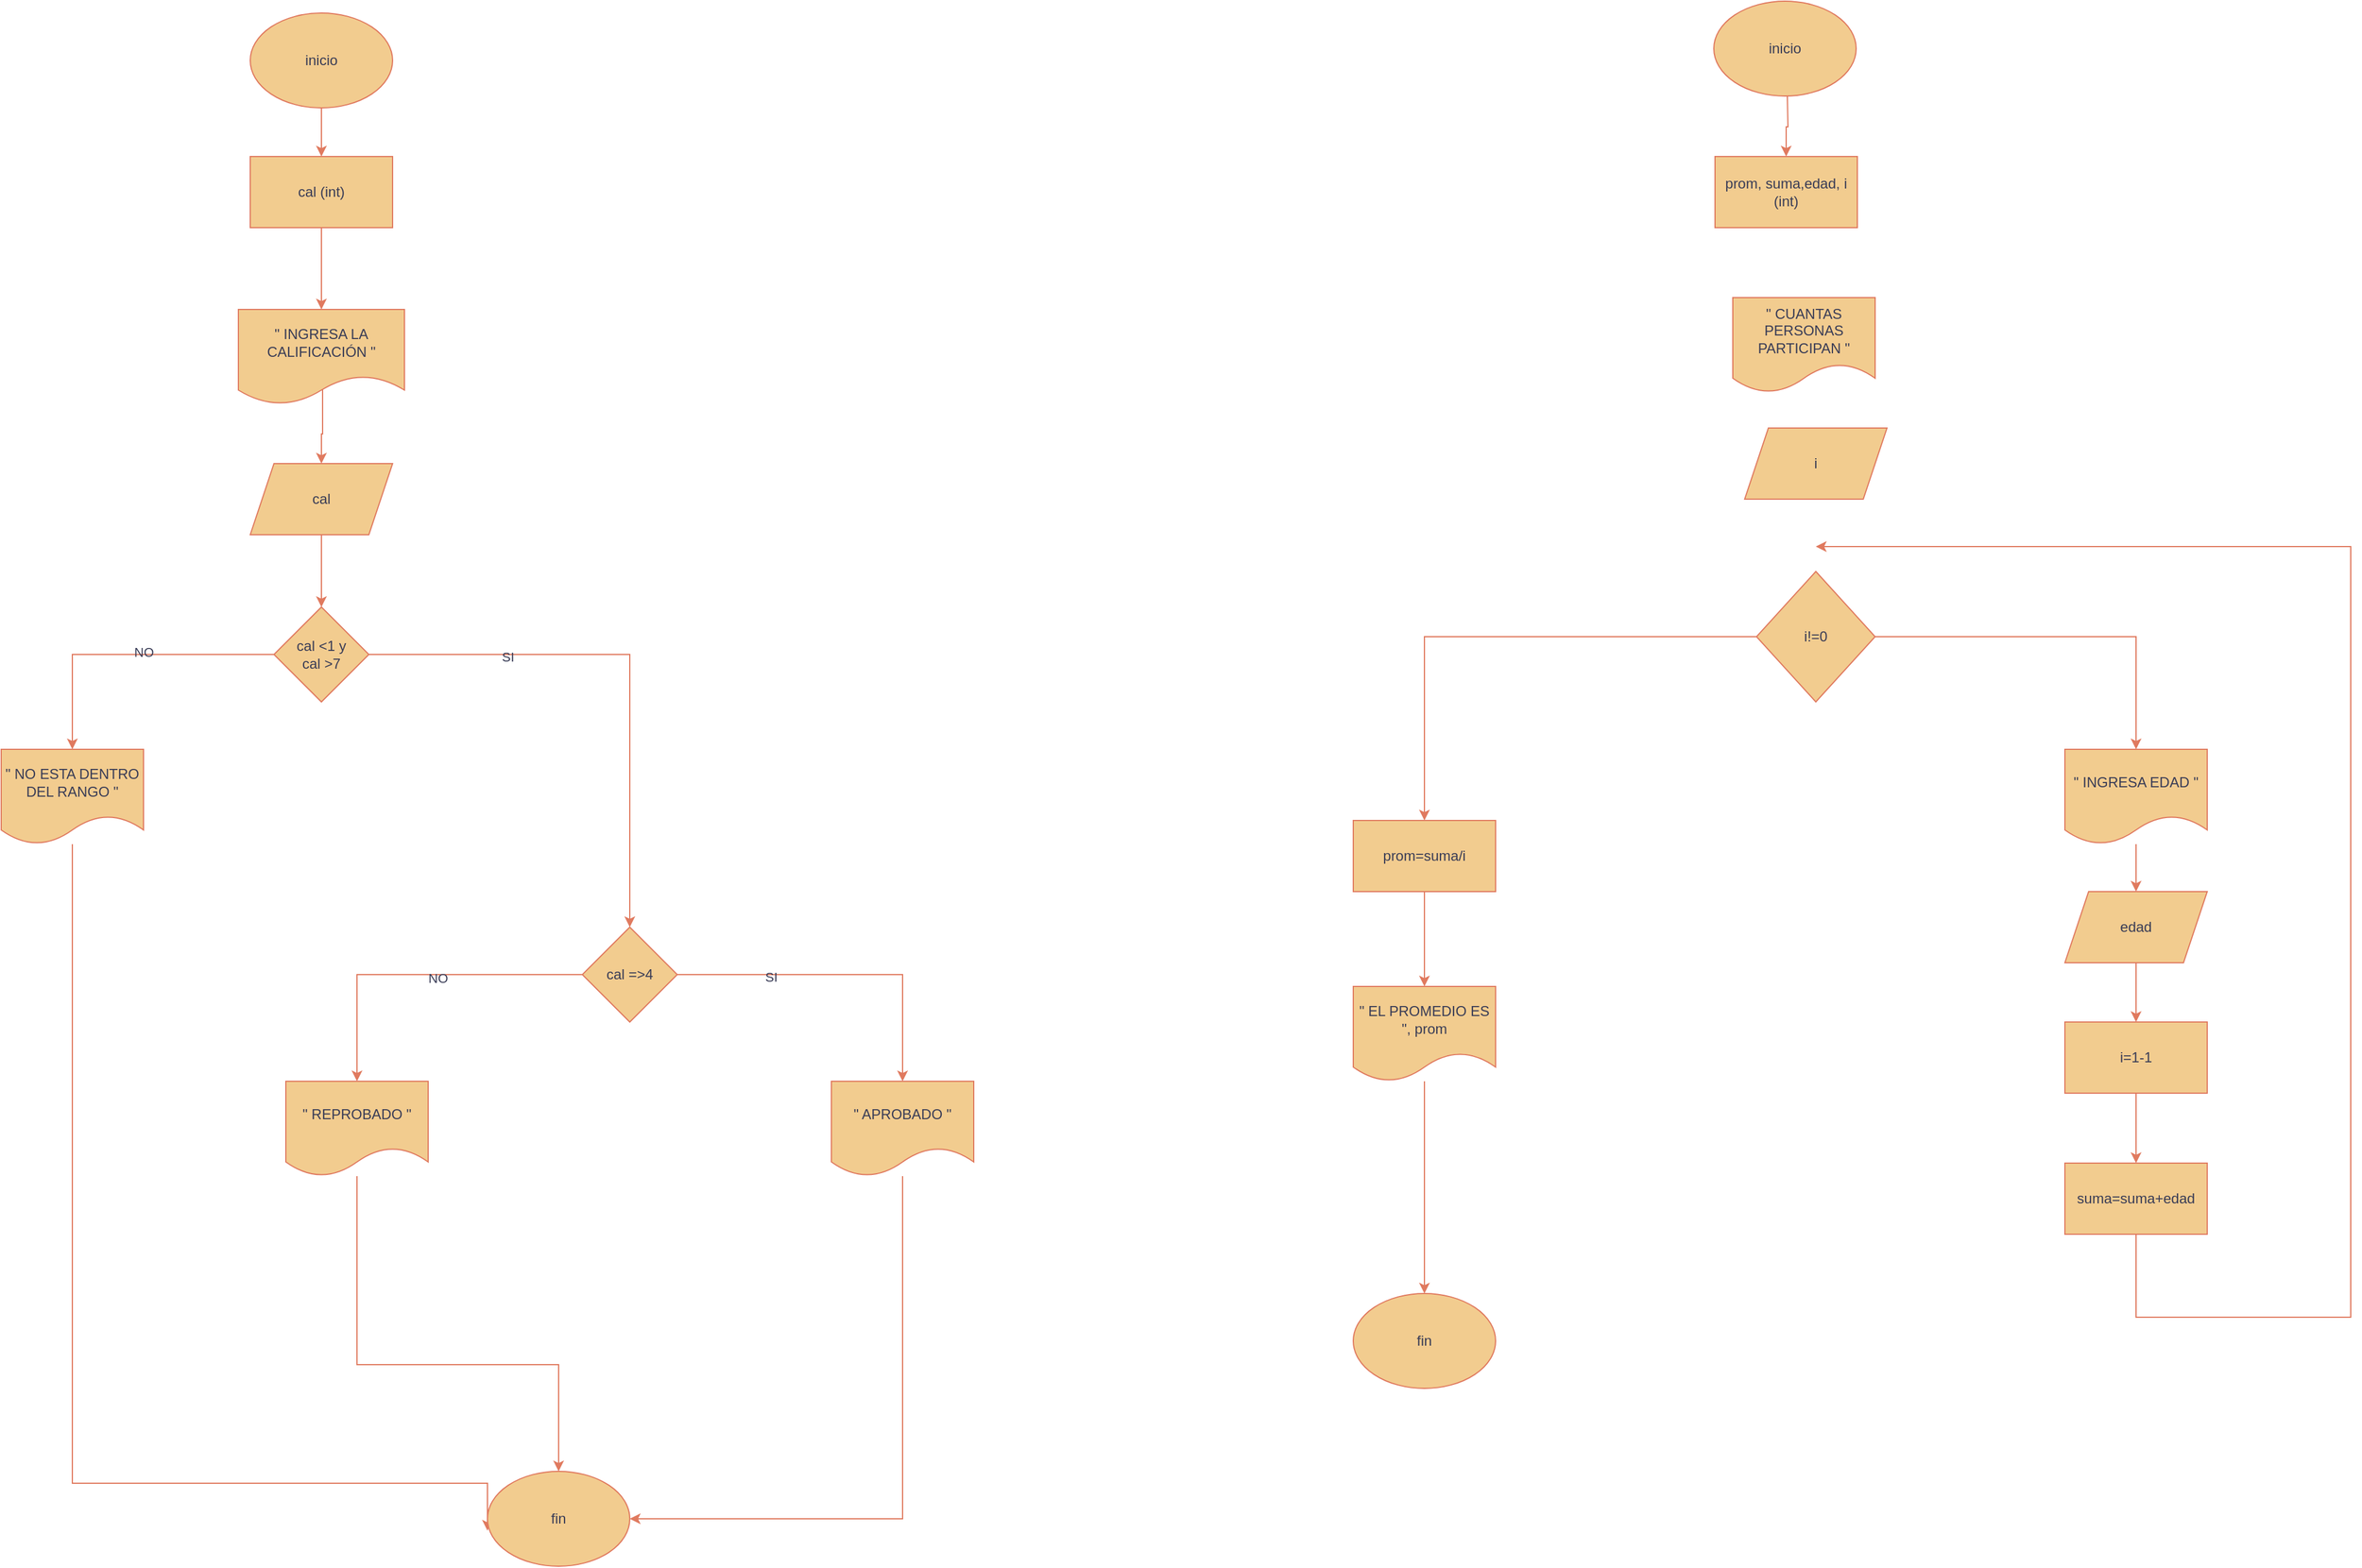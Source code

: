 <mxfile version="21.3.7" type="device">
  <diagram name="Página-1" id="G2sHckhDshwTCdSsd0GY">
    <mxGraphModel dx="1434" dy="754" grid="1" gridSize="10" guides="1" tooltips="1" connect="1" arrows="1" fold="1" page="1" pageScale="1" pageWidth="850" pageHeight="1100" math="0" shadow="0">
      <root>
        <mxCell id="0" />
        <mxCell id="1" parent="0" />
        <mxCell id="doydhVigzj5oIE7qaJQT-3" value="" style="edgeStyle=orthogonalEdgeStyle;rounded=0;orthogonalLoop=1;jettySize=auto;html=1;labelBackgroundColor=none;strokeColor=#E07A5F;fontColor=default;" edge="1" parent="1" source="doydhVigzj5oIE7qaJQT-1" target="doydhVigzj5oIE7qaJQT-2">
          <mxGeometry relative="1" as="geometry" />
        </mxCell>
        <mxCell id="doydhVigzj5oIE7qaJQT-1" value="inicio" style="ellipse;whiteSpace=wrap;html=1;labelBackgroundColor=none;fillColor=#F2CC8F;strokeColor=#E07A5F;fontColor=#393C56;" vertex="1" parent="1">
          <mxGeometry x="380" y="20" width="120" height="80" as="geometry" />
        </mxCell>
        <mxCell id="doydhVigzj5oIE7qaJQT-13" value="" style="edgeStyle=orthogonalEdgeStyle;rounded=0;orthogonalLoop=1;jettySize=auto;html=1;labelBackgroundColor=none;strokeColor=#E07A5F;fontColor=default;" edge="1" parent="1" source="doydhVigzj5oIE7qaJQT-2" target="doydhVigzj5oIE7qaJQT-12">
          <mxGeometry relative="1" as="geometry" />
        </mxCell>
        <mxCell id="doydhVigzj5oIE7qaJQT-2" value="cal (int)" style="rounded=0;whiteSpace=wrap;html=1;labelBackgroundColor=none;fillColor=#F2CC8F;strokeColor=#E07A5F;fontColor=#393C56;" vertex="1" parent="1">
          <mxGeometry x="380" y="141" width="120" height="60" as="geometry" />
        </mxCell>
        <mxCell id="doydhVigzj5oIE7qaJQT-8" style="edgeStyle=orthogonalEdgeStyle;rounded=0;orthogonalLoop=1;jettySize=auto;html=1;labelBackgroundColor=none;strokeColor=#E07A5F;fontColor=default;" edge="1" parent="1" source="doydhVigzj5oIE7qaJQT-4" target="doydhVigzj5oIE7qaJQT-15">
          <mxGeometry relative="1" as="geometry">
            <mxPoint x="709" y="634.04" as="targetPoint" />
          </mxGeometry>
        </mxCell>
        <mxCell id="doydhVigzj5oIE7qaJQT-11" value="SI" style="edgeLabel;html=1;align=center;verticalAlign=middle;resizable=0;points=[];labelBackgroundColor=none;fontColor=#393C56;" vertex="1" connectable="0" parent="doydhVigzj5oIE7qaJQT-8">
          <mxGeometry x="-0.479" y="-2" relative="1" as="geometry">
            <mxPoint as="offset" />
          </mxGeometry>
        </mxCell>
        <mxCell id="doydhVigzj5oIE7qaJQT-9" style="edgeStyle=orthogonalEdgeStyle;rounded=0;orthogonalLoop=1;jettySize=auto;html=1;entryX=0.5;entryY=0;entryDx=0;entryDy=0;labelBackgroundColor=none;strokeColor=#E07A5F;fontColor=default;" edge="1" parent="1" source="doydhVigzj5oIE7qaJQT-4" target="doydhVigzj5oIE7qaJQT-7">
          <mxGeometry relative="1" as="geometry">
            <mxPoint x="150" y="511" as="targetPoint" />
          </mxGeometry>
        </mxCell>
        <mxCell id="doydhVigzj5oIE7qaJQT-10" value="NO" style="edgeLabel;html=1;align=center;verticalAlign=middle;resizable=0;points=[];labelBackgroundColor=none;fontColor=#393C56;" vertex="1" connectable="0" parent="doydhVigzj5oIE7qaJQT-9">
          <mxGeometry x="-0.12" y="-2" relative="1" as="geometry">
            <mxPoint as="offset" />
          </mxGeometry>
        </mxCell>
        <mxCell id="doydhVigzj5oIE7qaJQT-4" value="&lt;div&gt;cal &amp;lt;1 y&lt;br&gt;&lt;/div&gt;&lt;div&gt;cal &amp;gt;7&lt;br&gt;&lt;/div&gt;" style="rhombus;whiteSpace=wrap;html=1;rounded=0;labelBackgroundColor=none;fillColor=#F2CC8F;strokeColor=#E07A5F;fontColor=#393C56;" vertex="1" parent="1">
          <mxGeometry x="400" y="521" width="80" height="80" as="geometry" />
        </mxCell>
        <mxCell id="doydhVigzj5oIE7qaJQT-43" style="edgeStyle=orthogonalEdgeStyle;rounded=0;orthogonalLoop=1;jettySize=auto;html=1;entryX=0;entryY=0.625;entryDx=0;entryDy=0;entryPerimeter=0;labelBackgroundColor=none;strokeColor=#E07A5F;fontColor=default;" edge="1" parent="1" source="doydhVigzj5oIE7qaJQT-7" target="doydhVigzj5oIE7qaJQT-42">
          <mxGeometry relative="1" as="geometry">
            <mxPoint x="370" y="1270" as="targetPoint" />
            <Array as="points">
              <mxPoint x="230" y="1260" />
            </Array>
          </mxGeometry>
        </mxCell>
        <mxCell id="doydhVigzj5oIE7qaJQT-7" value="&quot; NO ESTA DENTRO DEL RANGO &quot;" style="shape=document;whiteSpace=wrap;html=1;boundedLbl=1;labelBackgroundColor=none;fillColor=#F2CC8F;strokeColor=#E07A5F;fontColor=#393C56;" vertex="1" parent="1">
          <mxGeometry x="170" y="641" width="120" height="80" as="geometry" />
        </mxCell>
        <mxCell id="doydhVigzj5oIE7qaJQT-26" value="" style="edgeStyle=orthogonalEdgeStyle;rounded=0;orthogonalLoop=1;jettySize=auto;html=1;exitX=0.507;exitY=0.825;exitDx=0;exitDy=0;exitPerimeter=0;labelBackgroundColor=none;strokeColor=#E07A5F;fontColor=default;" edge="1" parent="1" source="doydhVigzj5oIE7qaJQT-12" target="doydhVigzj5oIE7qaJQT-25">
          <mxGeometry relative="1" as="geometry" />
        </mxCell>
        <mxCell id="doydhVigzj5oIE7qaJQT-12" value="&quot; INGRESA LA CALIFICACIÓN &quot;" style="shape=document;whiteSpace=wrap;html=1;boundedLbl=1;labelBackgroundColor=none;fillColor=#F2CC8F;strokeColor=#E07A5F;fontColor=#393C56;" vertex="1" parent="1">
          <mxGeometry x="370" y="270" width="140" height="80" as="geometry" />
        </mxCell>
        <mxCell id="doydhVigzj5oIE7qaJQT-19" value="" style="edgeStyle=orthogonalEdgeStyle;rounded=0;orthogonalLoop=1;jettySize=auto;html=1;labelBackgroundColor=none;strokeColor=#E07A5F;fontColor=default;" edge="1" parent="1" source="doydhVigzj5oIE7qaJQT-15" target="doydhVigzj5oIE7qaJQT-18">
          <mxGeometry relative="1" as="geometry" />
        </mxCell>
        <mxCell id="doydhVigzj5oIE7qaJQT-23" value="NO" style="edgeLabel;html=1;align=center;verticalAlign=middle;resizable=0;points=[];labelBackgroundColor=none;fontColor=#393C56;" vertex="1" connectable="0" parent="doydhVigzj5oIE7qaJQT-19">
          <mxGeometry x="-0.129" y="3" relative="1" as="geometry">
            <mxPoint as="offset" />
          </mxGeometry>
        </mxCell>
        <mxCell id="doydhVigzj5oIE7qaJQT-22" value="" style="edgeStyle=orthogonalEdgeStyle;rounded=0;orthogonalLoop=1;jettySize=auto;html=1;labelBackgroundColor=none;strokeColor=#E07A5F;fontColor=default;" edge="1" parent="1" source="doydhVigzj5oIE7qaJQT-15" target="doydhVigzj5oIE7qaJQT-21">
          <mxGeometry relative="1" as="geometry" />
        </mxCell>
        <mxCell id="doydhVigzj5oIE7qaJQT-24" value="SI" style="edgeLabel;html=1;align=center;verticalAlign=middle;resizable=0;points=[];labelBackgroundColor=none;fontColor=#393C56;" vertex="1" connectable="0" parent="doydhVigzj5oIE7qaJQT-22">
          <mxGeometry x="-0.44" y="-2" relative="1" as="geometry">
            <mxPoint as="offset" />
          </mxGeometry>
        </mxCell>
        <mxCell id="doydhVigzj5oIE7qaJQT-15" value="cal =&amp;gt;4" style="rhombus;whiteSpace=wrap;html=1;labelBackgroundColor=none;fillColor=#F2CC8F;strokeColor=#E07A5F;fontColor=#393C56;" vertex="1" parent="1">
          <mxGeometry x="660" y="791" width="80" height="80" as="geometry" />
        </mxCell>
        <mxCell id="doydhVigzj5oIE7qaJQT-45" style="edgeStyle=orthogonalEdgeStyle;rounded=0;orthogonalLoop=1;jettySize=auto;html=1;labelBackgroundColor=none;strokeColor=#E07A5F;fontColor=default;" edge="1" parent="1" source="doydhVigzj5oIE7qaJQT-18" target="doydhVigzj5oIE7qaJQT-42">
          <mxGeometry relative="1" as="geometry">
            <Array as="points">
              <mxPoint x="470" y="1160" />
              <mxPoint x="640" y="1160" />
            </Array>
          </mxGeometry>
        </mxCell>
        <mxCell id="doydhVigzj5oIE7qaJQT-18" value="&quot; REPROBADO &quot;" style="shape=document;whiteSpace=wrap;html=1;boundedLbl=1;labelBackgroundColor=none;fillColor=#F2CC8F;strokeColor=#E07A5F;fontColor=#393C56;" vertex="1" parent="1">
          <mxGeometry x="410" y="921" width="120" height="80" as="geometry" />
        </mxCell>
        <mxCell id="doydhVigzj5oIE7qaJQT-46" style="edgeStyle=orthogonalEdgeStyle;rounded=0;orthogonalLoop=1;jettySize=auto;html=1;entryX=1;entryY=0.5;entryDx=0;entryDy=0;labelBackgroundColor=none;strokeColor=#E07A5F;fontColor=default;" edge="1" parent="1" source="doydhVigzj5oIE7qaJQT-21" target="doydhVigzj5oIE7qaJQT-42">
          <mxGeometry relative="1" as="geometry">
            <Array as="points">
              <mxPoint x="930" y="1290" />
            </Array>
          </mxGeometry>
        </mxCell>
        <mxCell id="doydhVigzj5oIE7qaJQT-21" value="&quot; APROBADO &quot;" style="shape=document;whiteSpace=wrap;html=1;boundedLbl=1;labelBackgroundColor=none;fillColor=#F2CC8F;strokeColor=#E07A5F;fontColor=#393C56;" vertex="1" parent="1">
          <mxGeometry x="870" y="921" width="120" height="80" as="geometry" />
        </mxCell>
        <mxCell id="doydhVigzj5oIE7qaJQT-27" value="" style="edgeStyle=orthogonalEdgeStyle;rounded=0;orthogonalLoop=1;jettySize=auto;html=1;labelBackgroundColor=none;strokeColor=#E07A5F;fontColor=default;" edge="1" parent="1" source="doydhVigzj5oIE7qaJQT-25" target="doydhVigzj5oIE7qaJQT-4">
          <mxGeometry relative="1" as="geometry" />
        </mxCell>
        <mxCell id="doydhVigzj5oIE7qaJQT-25" value="cal" style="shape=parallelogram;perimeter=parallelogramPerimeter;whiteSpace=wrap;html=1;fixedSize=1;labelBackgroundColor=none;fillColor=#F2CC8F;strokeColor=#E07A5F;fontColor=#393C56;" vertex="1" parent="1">
          <mxGeometry x="380" y="400" width="120" height="60" as="geometry" />
        </mxCell>
        <mxCell id="doydhVigzj5oIE7qaJQT-35" value="" style="edgeStyle=orthogonalEdgeStyle;rounded=0;orthogonalLoop=1;jettySize=auto;html=1;labelBackgroundColor=none;strokeColor=#E07A5F;fontColor=default;" edge="1" parent="1" target="doydhVigzj5oIE7qaJQT-38">
          <mxGeometry relative="1" as="geometry">
            <mxPoint x="1676" y="90" as="sourcePoint" />
          </mxGeometry>
        </mxCell>
        <mxCell id="doydhVigzj5oIE7qaJQT-36" value="inicio" style="ellipse;whiteSpace=wrap;html=1;labelBackgroundColor=none;fillColor=#F2CC8F;strokeColor=#E07A5F;fontColor=#393C56;" vertex="1" parent="1">
          <mxGeometry x="1614" y="10" width="120" height="80" as="geometry" />
        </mxCell>
        <mxCell id="doydhVigzj5oIE7qaJQT-38" value="prom, suma,edad, i (int)" style="rounded=0;whiteSpace=wrap;html=1;labelBackgroundColor=none;fillColor=#F2CC8F;strokeColor=#E07A5F;fontColor=#393C56;" vertex="1" parent="1">
          <mxGeometry x="1615" y="141" width="120" height="60" as="geometry" />
        </mxCell>
        <mxCell id="doydhVigzj5oIE7qaJQT-39" value="" style="edgeStyle=orthogonalEdgeStyle;rounded=0;orthogonalLoop=1;jettySize=auto;html=1;labelBackgroundColor=none;strokeColor=#E07A5F;fontColor=default;" edge="1" parent="1" source="doydhVigzj5oIE7qaJQT-40" target="doydhVigzj5oIE7qaJQT-41">
          <mxGeometry relative="1" as="geometry" />
        </mxCell>
        <mxCell id="doydhVigzj5oIE7qaJQT-40" value="&quot; INGRESA EDAD &quot;" style="shape=document;whiteSpace=wrap;html=1;boundedLbl=1;labelBackgroundColor=none;fillColor=#F2CC8F;strokeColor=#E07A5F;fontColor=#393C56;" vertex="1" parent="1">
          <mxGeometry x="1910" y="641" width="120" height="80" as="geometry" />
        </mxCell>
        <mxCell id="doydhVigzj5oIE7qaJQT-58" value="" style="edgeStyle=orthogonalEdgeStyle;rounded=0;orthogonalLoop=1;jettySize=auto;html=1;labelBackgroundColor=none;strokeColor=#E07A5F;fontColor=default;" edge="1" parent="1" source="doydhVigzj5oIE7qaJQT-41" target="doydhVigzj5oIE7qaJQT-51">
          <mxGeometry relative="1" as="geometry" />
        </mxCell>
        <mxCell id="doydhVigzj5oIE7qaJQT-41" value="edad" style="shape=parallelogram;perimeter=parallelogramPerimeter;whiteSpace=wrap;html=1;fixedSize=1;labelBackgroundColor=none;fillColor=#F2CC8F;strokeColor=#E07A5F;fontColor=#393C56;" vertex="1" parent="1">
          <mxGeometry x="1910" y="761" width="120" height="60" as="geometry" />
        </mxCell>
        <mxCell id="doydhVigzj5oIE7qaJQT-42" value="fin" style="ellipse;whiteSpace=wrap;html=1;labelBackgroundColor=none;fillColor=#F2CC8F;strokeColor=#E07A5F;fontColor=#393C56;" vertex="1" parent="1">
          <mxGeometry x="580" y="1250" width="120" height="80" as="geometry" />
        </mxCell>
        <mxCell id="doydhVigzj5oIE7qaJQT-47" value="&quot; CUANTAS PERSONAS PARTICIPAN &quot;" style="shape=document;whiteSpace=wrap;html=1;boundedLbl=1;labelBackgroundColor=none;fillColor=#F2CC8F;strokeColor=#E07A5F;fontColor=#393C56;" vertex="1" parent="1">
          <mxGeometry x="1630" y="260" width="120" height="80" as="geometry" />
        </mxCell>
        <mxCell id="doydhVigzj5oIE7qaJQT-48" value="i" style="shape=parallelogram;perimeter=parallelogramPerimeter;whiteSpace=wrap;html=1;fixedSize=1;labelBackgroundColor=none;fillColor=#F2CC8F;strokeColor=#E07A5F;fontColor=#393C56;" vertex="1" parent="1">
          <mxGeometry x="1640" y="370" width="120" height="60" as="geometry" />
        </mxCell>
        <mxCell id="doydhVigzj5oIE7qaJQT-55" style="edgeStyle=orthogonalEdgeStyle;rounded=0;orthogonalLoop=1;jettySize=auto;html=1;labelBackgroundColor=none;strokeColor=#E07A5F;fontColor=default;" edge="1" parent="1" source="doydhVigzj5oIE7qaJQT-49" target="doydhVigzj5oIE7qaJQT-53">
          <mxGeometry relative="1" as="geometry" />
        </mxCell>
        <mxCell id="doydhVigzj5oIE7qaJQT-57" style="edgeStyle=orthogonalEdgeStyle;rounded=0;orthogonalLoop=1;jettySize=auto;html=1;entryX=0.5;entryY=0;entryDx=0;entryDy=0;labelBackgroundColor=none;strokeColor=#E07A5F;fontColor=default;" edge="1" parent="1" source="doydhVigzj5oIE7qaJQT-49" target="doydhVigzj5oIE7qaJQT-40">
          <mxGeometry relative="1" as="geometry" />
        </mxCell>
        <mxCell id="doydhVigzj5oIE7qaJQT-49" value="i!=0" style="rhombus;whiteSpace=wrap;html=1;labelBackgroundColor=none;fillColor=#F2CC8F;strokeColor=#E07A5F;fontColor=#393C56;" vertex="1" parent="1">
          <mxGeometry x="1650" y="491" width="100" height="110" as="geometry" />
        </mxCell>
        <mxCell id="doydhVigzj5oIE7qaJQT-59" value="" style="edgeStyle=orthogonalEdgeStyle;rounded=0;orthogonalLoop=1;jettySize=auto;html=1;labelBackgroundColor=none;strokeColor=#E07A5F;fontColor=default;" edge="1" parent="1" source="doydhVigzj5oIE7qaJQT-51" target="doydhVigzj5oIE7qaJQT-52">
          <mxGeometry relative="1" as="geometry" />
        </mxCell>
        <mxCell id="doydhVigzj5oIE7qaJQT-51" value="i=1-1" style="rounded=0;whiteSpace=wrap;html=1;labelBackgroundColor=none;fillColor=#F2CC8F;strokeColor=#E07A5F;fontColor=#393C56;" vertex="1" parent="1">
          <mxGeometry x="1910" y="871" width="120" height="60" as="geometry" />
        </mxCell>
        <mxCell id="doydhVigzj5oIE7qaJQT-60" style="edgeStyle=orthogonalEdgeStyle;rounded=0;orthogonalLoop=1;jettySize=auto;html=1;labelBackgroundColor=none;strokeColor=#E07A5F;fontColor=default;" edge="1" parent="1" source="doydhVigzj5oIE7qaJQT-52">
          <mxGeometry relative="1" as="geometry">
            <mxPoint x="1700" y="470" as="targetPoint" />
            <Array as="points">
              <mxPoint x="1970" y="1120" />
              <mxPoint x="2151" y="1120" />
            </Array>
          </mxGeometry>
        </mxCell>
        <mxCell id="doydhVigzj5oIE7qaJQT-52" value="suma=suma+edad" style="rounded=0;whiteSpace=wrap;html=1;labelBackgroundColor=none;fillColor=#F2CC8F;strokeColor=#E07A5F;fontColor=#393C56;" vertex="1" parent="1">
          <mxGeometry x="1910" y="990" width="120" height="60" as="geometry" />
        </mxCell>
        <mxCell id="doydhVigzj5oIE7qaJQT-56" style="edgeStyle=orthogonalEdgeStyle;rounded=0;orthogonalLoop=1;jettySize=auto;html=1;entryX=0.5;entryY=0;entryDx=0;entryDy=0;labelBackgroundColor=none;strokeColor=#E07A5F;fontColor=default;" edge="1" parent="1" source="doydhVigzj5oIE7qaJQT-53" target="doydhVigzj5oIE7qaJQT-54">
          <mxGeometry relative="1" as="geometry" />
        </mxCell>
        <mxCell id="doydhVigzj5oIE7qaJQT-53" value="prom=suma/i" style="rounded=0;whiteSpace=wrap;html=1;labelBackgroundColor=none;fillColor=#F2CC8F;strokeColor=#E07A5F;fontColor=#393C56;" vertex="1" parent="1">
          <mxGeometry x="1310" y="701" width="120" height="60" as="geometry" />
        </mxCell>
        <mxCell id="doydhVigzj5oIE7qaJQT-63" style="edgeStyle=orthogonalEdgeStyle;rounded=0;orthogonalLoop=1;jettySize=auto;html=1;labelBackgroundColor=none;strokeColor=#E07A5F;fontColor=default;" edge="1" parent="1" source="doydhVigzj5oIE7qaJQT-54">
          <mxGeometry relative="1" as="geometry">
            <mxPoint x="1370" y="1100" as="targetPoint" />
          </mxGeometry>
        </mxCell>
        <mxCell id="doydhVigzj5oIE7qaJQT-54" value="&quot; EL PROMEDIO ES &quot;, prom" style="shape=document;whiteSpace=wrap;html=1;boundedLbl=1;labelBackgroundColor=none;fillColor=#F2CC8F;strokeColor=#E07A5F;fontColor=#393C56;" vertex="1" parent="1">
          <mxGeometry x="1310" y="841" width="120" height="80" as="geometry" />
        </mxCell>
        <mxCell id="doydhVigzj5oIE7qaJQT-62" value="fin" style="ellipse;whiteSpace=wrap;html=1;labelBackgroundColor=none;fillColor=#F2CC8F;strokeColor=#E07A5F;fontColor=#393C56;" vertex="1" parent="1">
          <mxGeometry x="1310" y="1100" width="120" height="80" as="geometry" />
        </mxCell>
      </root>
    </mxGraphModel>
  </diagram>
</mxfile>
